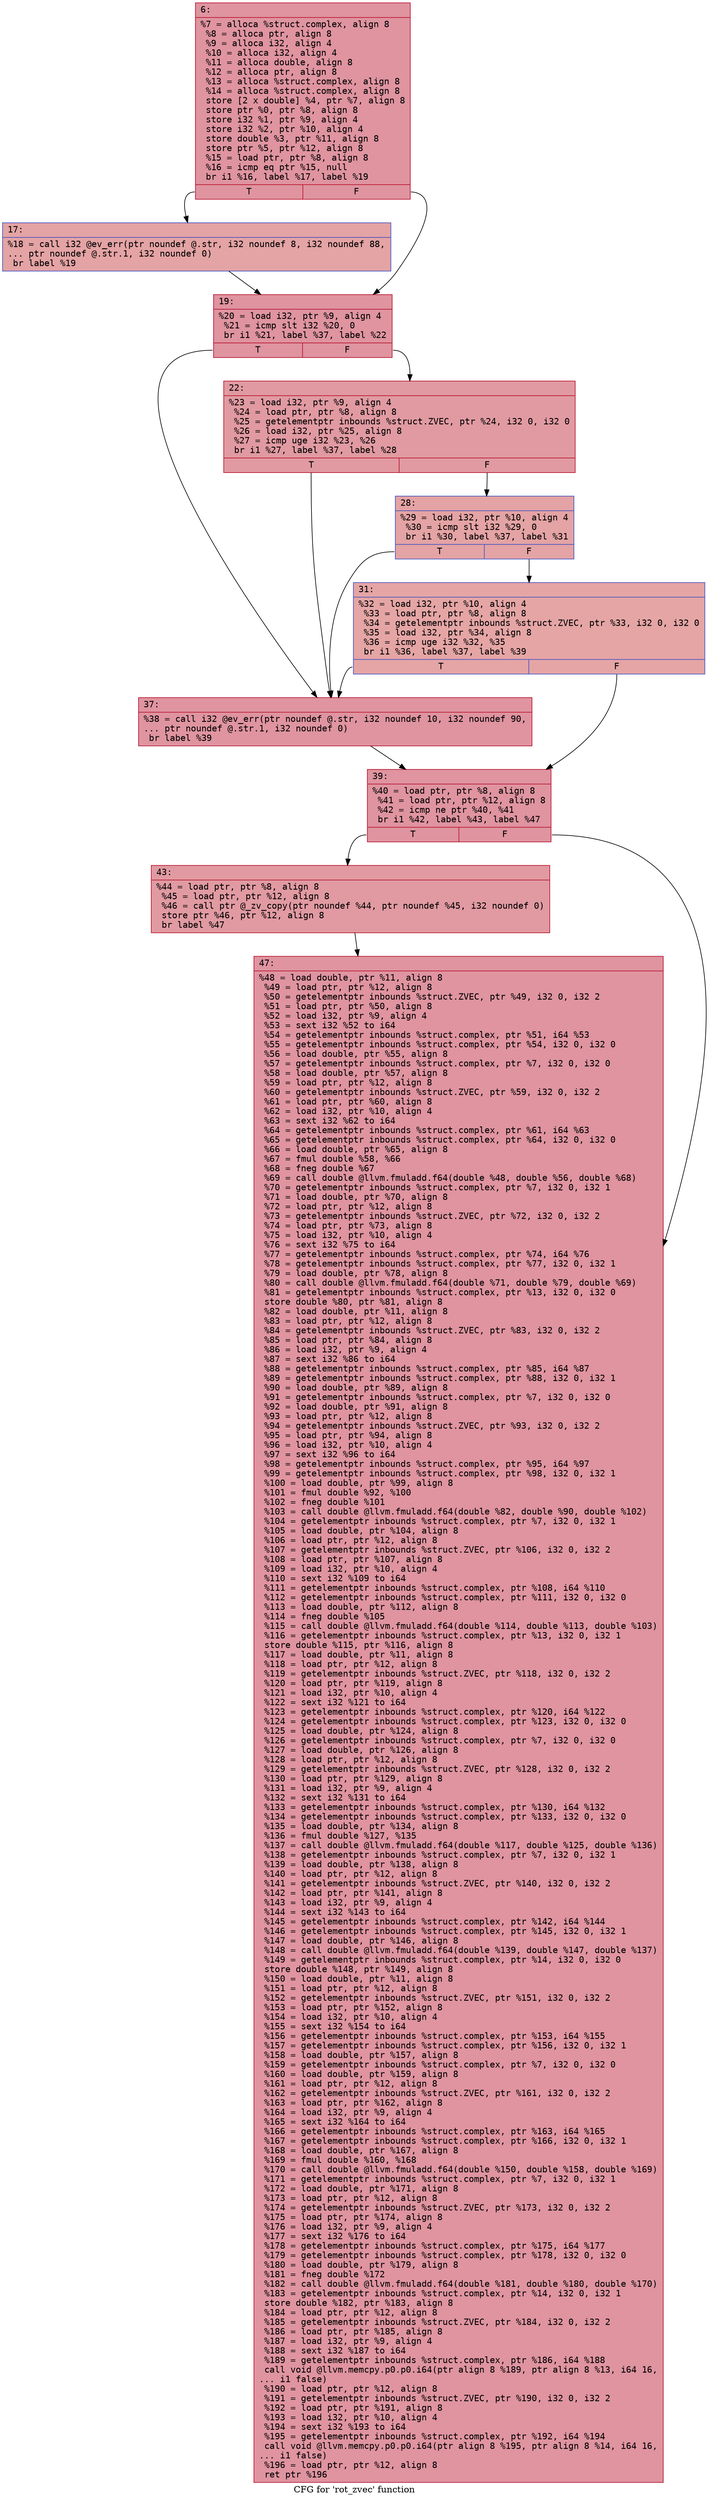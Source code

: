digraph "CFG for 'rot_zvec' function" {
	label="CFG for 'rot_zvec' function";

	Node0x60000012e120 [shape=record,color="#b70d28ff", style=filled, fillcolor="#b70d2870" fontname="Courier",label="{6:\l|  %7 = alloca %struct.complex, align 8\l  %8 = alloca ptr, align 8\l  %9 = alloca i32, align 4\l  %10 = alloca i32, align 4\l  %11 = alloca double, align 8\l  %12 = alloca ptr, align 8\l  %13 = alloca %struct.complex, align 8\l  %14 = alloca %struct.complex, align 8\l  store [2 x double] %4, ptr %7, align 8\l  store ptr %0, ptr %8, align 8\l  store i32 %1, ptr %9, align 4\l  store i32 %2, ptr %10, align 4\l  store double %3, ptr %11, align 8\l  store ptr %5, ptr %12, align 8\l  %15 = load ptr, ptr %8, align 8\l  %16 = icmp eq ptr %15, null\l  br i1 %16, label %17, label %19\l|{<s0>T|<s1>F}}"];
	Node0x60000012e120:s0 -> Node0x60000012e170[tooltip="6 -> 17\nProbability 37.50%" ];
	Node0x60000012e120:s1 -> Node0x60000012e1c0[tooltip="6 -> 19\nProbability 62.50%" ];
	Node0x60000012e170 [shape=record,color="#3d50c3ff", style=filled, fillcolor="#c32e3170" fontname="Courier",label="{17:\l|  %18 = call i32 @ev_err(ptr noundef @.str, i32 noundef 8, i32 noundef 88,\l... ptr noundef @.str.1, i32 noundef 0)\l  br label %19\l}"];
	Node0x60000012e170 -> Node0x60000012e1c0[tooltip="17 -> 19\nProbability 100.00%" ];
	Node0x60000012e1c0 [shape=record,color="#b70d28ff", style=filled, fillcolor="#b70d2870" fontname="Courier",label="{19:\l|  %20 = load i32, ptr %9, align 4\l  %21 = icmp slt i32 %20, 0\l  br i1 %21, label %37, label %22\l|{<s0>T|<s1>F}}"];
	Node0x60000012e1c0:s0 -> Node0x60000012e300[tooltip="19 -> 37\nProbability 37.50%" ];
	Node0x60000012e1c0:s1 -> Node0x60000012e210[tooltip="19 -> 22\nProbability 62.50%" ];
	Node0x60000012e210 [shape=record,color="#b70d28ff", style=filled, fillcolor="#bb1b2c70" fontname="Courier",label="{22:\l|  %23 = load i32, ptr %9, align 4\l  %24 = load ptr, ptr %8, align 8\l  %25 = getelementptr inbounds %struct.ZVEC, ptr %24, i32 0, i32 0\l  %26 = load i32, ptr %25, align 8\l  %27 = icmp uge i32 %23, %26\l  br i1 %27, label %37, label %28\l|{<s0>T|<s1>F}}"];
	Node0x60000012e210:s0 -> Node0x60000012e300[tooltip="22 -> 37\nProbability 50.00%" ];
	Node0x60000012e210:s1 -> Node0x60000012e260[tooltip="22 -> 28\nProbability 50.00%" ];
	Node0x60000012e260 [shape=record,color="#3d50c3ff", style=filled, fillcolor="#c32e3170" fontname="Courier",label="{28:\l|  %29 = load i32, ptr %10, align 4\l  %30 = icmp slt i32 %29, 0\l  br i1 %30, label %37, label %31\l|{<s0>T|<s1>F}}"];
	Node0x60000012e260:s0 -> Node0x60000012e300[tooltip="28 -> 37\nProbability 37.50%" ];
	Node0x60000012e260:s1 -> Node0x60000012e2b0[tooltip="28 -> 31\nProbability 62.50%" ];
	Node0x60000012e2b0 [shape=record,color="#3d50c3ff", style=filled, fillcolor="#c5333470" fontname="Courier",label="{31:\l|  %32 = load i32, ptr %10, align 4\l  %33 = load ptr, ptr %8, align 8\l  %34 = getelementptr inbounds %struct.ZVEC, ptr %33, i32 0, i32 0\l  %35 = load i32, ptr %34, align 8\l  %36 = icmp uge i32 %32, %35\l  br i1 %36, label %37, label %39\l|{<s0>T|<s1>F}}"];
	Node0x60000012e2b0:s0 -> Node0x60000012e300[tooltip="31 -> 37\nProbability 50.00%" ];
	Node0x60000012e2b0:s1 -> Node0x60000012e350[tooltip="31 -> 39\nProbability 50.00%" ];
	Node0x60000012e300 [shape=record,color="#b70d28ff", style=filled, fillcolor="#b70d2870" fontname="Courier",label="{37:\l|  %38 = call i32 @ev_err(ptr noundef @.str, i32 noundef 10, i32 noundef 90,\l... ptr noundef @.str.1, i32 noundef 0)\l  br label %39\l}"];
	Node0x60000012e300 -> Node0x60000012e350[tooltip="37 -> 39\nProbability 100.00%" ];
	Node0x60000012e350 [shape=record,color="#b70d28ff", style=filled, fillcolor="#b70d2870" fontname="Courier",label="{39:\l|  %40 = load ptr, ptr %8, align 8\l  %41 = load ptr, ptr %12, align 8\l  %42 = icmp ne ptr %40, %41\l  br i1 %42, label %43, label %47\l|{<s0>T|<s1>F}}"];
	Node0x60000012e350:s0 -> Node0x60000012e3a0[tooltip="39 -> 43\nProbability 62.50%" ];
	Node0x60000012e350:s1 -> Node0x60000012e3f0[tooltip="39 -> 47\nProbability 37.50%" ];
	Node0x60000012e3a0 [shape=record,color="#b70d28ff", style=filled, fillcolor="#bb1b2c70" fontname="Courier",label="{43:\l|  %44 = load ptr, ptr %8, align 8\l  %45 = load ptr, ptr %12, align 8\l  %46 = call ptr @_zv_copy(ptr noundef %44, ptr noundef %45, i32 noundef 0)\l  store ptr %46, ptr %12, align 8\l  br label %47\l}"];
	Node0x60000012e3a0 -> Node0x60000012e3f0[tooltip="43 -> 47\nProbability 100.00%" ];
	Node0x60000012e3f0 [shape=record,color="#b70d28ff", style=filled, fillcolor="#b70d2870" fontname="Courier",label="{47:\l|  %48 = load double, ptr %11, align 8\l  %49 = load ptr, ptr %12, align 8\l  %50 = getelementptr inbounds %struct.ZVEC, ptr %49, i32 0, i32 2\l  %51 = load ptr, ptr %50, align 8\l  %52 = load i32, ptr %9, align 4\l  %53 = sext i32 %52 to i64\l  %54 = getelementptr inbounds %struct.complex, ptr %51, i64 %53\l  %55 = getelementptr inbounds %struct.complex, ptr %54, i32 0, i32 0\l  %56 = load double, ptr %55, align 8\l  %57 = getelementptr inbounds %struct.complex, ptr %7, i32 0, i32 0\l  %58 = load double, ptr %57, align 8\l  %59 = load ptr, ptr %12, align 8\l  %60 = getelementptr inbounds %struct.ZVEC, ptr %59, i32 0, i32 2\l  %61 = load ptr, ptr %60, align 8\l  %62 = load i32, ptr %10, align 4\l  %63 = sext i32 %62 to i64\l  %64 = getelementptr inbounds %struct.complex, ptr %61, i64 %63\l  %65 = getelementptr inbounds %struct.complex, ptr %64, i32 0, i32 0\l  %66 = load double, ptr %65, align 8\l  %67 = fmul double %58, %66\l  %68 = fneg double %67\l  %69 = call double @llvm.fmuladd.f64(double %48, double %56, double %68)\l  %70 = getelementptr inbounds %struct.complex, ptr %7, i32 0, i32 1\l  %71 = load double, ptr %70, align 8\l  %72 = load ptr, ptr %12, align 8\l  %73 = getelementptr inbounds %struct.ZVEC, ptr %72, i32 0, i32 2\l  %74 = load ptr, ptr %73, align 8\l  %75 = load i32, ptr %10, align 4\l  %76 = sext i32 %75 to i64\l  %77 = getelementptr inbounds %struct.complex, ptr %74, i64 %76\l  %78 = getelementptr inbounds %struct.complex, ptr %77, i32 0, i32 1\l  %79 = load double, ptr %78, align 8\l  %80 = call double @llvm.fmuladd.f64(double %71, double %79, double %69)\l  %81 = getelementptr inbounds %struct.complex, ptr %13, i32 0, i32 0\l  store double %80, ptr %81, align 8\l  %82 = load double, ptr %11, align 8\l  %83 = load ptr, ptr %12, align 8\l  %84 = getelementptr inbounds %struct.ZVEC, ptr %83, i32 0, i32 2\l  %85 = load ptr, ptr %84, align 8\l  %86 = load i32, ptr %9, align 4\l  %87 = sext i32 %86 to i64\l  %88 = getelementptr inbounds %struct.complex, ptr %85, i64 %87\l  %89 = getelementptr inbounds %struct.complex, ptr %88, i32 0, i32 1\l  %90 = load double, ptr %89, align 8\l  %91 = getelementptr inbounds %struct.complex, ptr %7, i32 0, i32 0\l  %92 = load double, ptr %91, align 8\l  %93 = load ptr, ptr %12, align 8\l  %94 = getelementptr inbounds %struct.ZVEC, ptr %93, i32 0, i32 2\l  %95 = load ptr, ptr %94, align 8\l  %96 = load i32, ptr %10, align 4\l  %97 = sext i32 %96 to i64\l  %98 = getelementptr inbounds %struct.complex, ptr %95, i64 %97\l  %99 = getelementptr inbounds %struct.complex, ptr %98, i32 0, i32 1\l  %100 = load double, ptr %99, align 8\l  %101 = fmul double %92, %100\l  %102 = fneg double %101\l  %103 = call double @llvm.fmuladd.f64(double %82, double %90, double %102)\l  %104 = getelementptr inbounds %struct.complex, ptr %7, i32 0, i32 1\l  %105 = load double, ptr %104, align 8\l  %106 = load ptr, ptr %12, align 8\l  %107 = getelementptr inbounds %struct.ZVEC, ptr %106, i32 0, i32 2\l  %108 = load ptr, ptr %107, align 8\l  %109 = load i32, ptr %10, align 4\l  %110 = sext i32 %109 to i64\l  %111 = getelementptr inbounds %struct.complex, ptr %108, i64 %110\l  %112 = getelementptr inbounds %struct.complex, ptr %111, i32 0, i32 0\l  %113 = load double, ptr %112, align 8\l  %114 = fneg double %105\l  %115 = call double @llvm.fmuladd.f64(double %114, double %113, double %103)\l  %116 = getelementptr inbounds %struct.complex, ptr %13, i32 0, i32 1\l  store double %115, ptr %116, align 8\l  %117 = load double, ptr %11, align 8\l  %118 = load ptr, ptr %12, align 8\l  %119 = getelementptr inbounds %struct.ZVEC, ptr %118, i32 0, i32 2\l  %120 = load ptr, ptr %119, align 8\l  %121 = load i32, ptr %10, align 4\l  %122 = sext i32 %121 to i64\l  %123 = getelementptr inbounds %struct.complex, ptr %120, i64 %122\l  %124 = getelementptr inbounds %struct.complex, ptr %123, i32 0, i32 0\l  %125 = load double, ptr %124, align 8\l  %126 = getelementptr inbounds %struct.complex, ptr %7, i32 0, i32 0\l  %127 = load double, ptr %126, align 8\l  %128 = load ptr, ptr %12, align 8\l  %129 = getelementptr inbounds %struct.ZVEC, ptr %128, i32 0, i32 2\l  %130 = load ptr, ptr %129, align 8\l  %131 = load i32, ptr %9, align 4\l  %132 = sext i32 %131 to i64\l  %133 = getelementptr inbounds %struct.complex, ptr %130, i64 %132\l  %134 = getelementptr inbounds %struct.complex, ptr %133, i32 0, i32 0\l  %135 = load double, ptr %134, align 8\l  %136 = fmul double %127, %135\l  %137 = call double @llvm.fmuladd.f64(double %117, double %125, double %136)\l  %138 = getelementptr inbounds %struct.complex, ptr %7, i32 0, i32 1\l  %139 = load double, ptr %138, align 8\l  %140 = load ptr, ptr %12, align 8\l  %141 = getelementptr inbounds %struct.ZVEC, ptr %140, i32 0, i32 2\l  %142 = load ptr, ptr %141, align 8\l  %143 = load i32, ptr %9, align 4\l  %144 = sext i32 %143 to i64\l  %145 = getelementptr inbounds %struct.complex, ptr %142, i64 %144\l  %146 = getelementptr inbounds %struct.complex, ptr %145, i32 0, i32 1\l  %147 = load double, ptr %146, align 8\l  %148 = call double @llvm.fmuladd.f64(double %139, double %147, double %137)\l  %149 = getelementptr inbounds %struct.complex, ptr %14, i32 0, i32 0\l  store double %148, ptr %149, align 8\l  %150 = load double, ptr %11, align 8\l  %151 = load ptr, ptr %12, align 8\l  %152 = getelementptr inbounds %struct.ZVEC, ptr %151, i32 0, i32 2\l  %153 = load ptr, ptr %152, align 8\l  %154 = load i32, ptr %10, align 4\l  %155 = sext i32 %154 to i64\l  %156 = getelementptr inbounds %struct.complex, ptr %153, i64 %155\l  %157 = getelementptr inbounds %struct.complex, ptr %156, i32 0, i32 1\l  %158 = load double, ptr %157, align 8\l  %159 = getelementptr inbounds %struct.complex, ptr %7, i32 0, i32 0\l  %160 = load double, ptr %159, align 8\l  %161 = load ptr, ptr %12, align 8\l  %162 = getelementptr inbounds %struct.ZVEC, ptr %161, i32 0, i32 2\l  %163 = load ptr, ptr %162, align 8\l  %164 = load i32, ptr %9, align 4\l  %165 = sext i32 %164 to i64\l  %166 = getelementptr inbounds %struct.complex, ptr %163, i64 %165\l  %167 = getelementptr inbounds %struct.complex, ptr %166, i32 0, i32 1\l  %168 = load double, ptr %167, align 8\l  %169 = fmul double %160, %168\l  %170 = call double @llvm.fmuladd.f64(double %150, double %158, double %169)\l  %171 = getelementptr inbounds %struct.complex, ptr %7, i32 0, i32 1\l  %172 = load double, ptr %171, align 8\l  %173 = load ptr, ptr %12, align 8\l  %174 = getelementptr inbounds %struct.ZVEC, ptr %173, i32 0, i32 2\l  %175 = load ptr, ptr %174, align 8\l  %176 = load i32, ptr %9, align 4\l  %177 = sext i32 %176 to i64\l  %178 = getelementptr inbounds %struct.complex, ptr %175, i64 %177\l  %179 = getelementptr inbounds %struct.complex, ptr %178, i32 0, i32 0\l  %180 = load double, ptr %179, align 8\l  %181 = fneg double %172\l  %182 = call double @llvm.fmuladd.f64(double %181, double %180, double %170)\l  %183 = getelementptr inbounds %struct.complex, ptr %14, i32 0, i32 1\l  store double %182, ptr %183, align 8\l  %184 = load ptr, ptr %12, align 8\l  %185 = getelementptr inbounds %struct.ZVEC, ptr %184, i32 0, i32 2\l  %186 = load ptr, ptr %185, align 8\l  %187 = load i32, ptr %9, align 4\l  %188 = sext i32 %187 to i64\l  %189 = getelementptr inbounds %struct.complex, ptr %186, i64 %188\l  call void @llvm.memcpy.p0.p0.i64(ptr align 8 %189, ptr align 8 %13, i64 16,\l... i1 false)\l  %190 = load ptr, ptr %12, align 8\l  %191 = getelementptr inbounds %struct.ZVEC, ptr %190, i32 0, i32 2\l  %192 = load ptr, ptr %191, align 8\l  %193 = load i32, ptr %10, align 4\l  %194 = sext i32 %193 to i64\l  %195 = getelementptr inbounds %struct.complex, ptr %192, i64 %194\l  call void @llvm.memcpy.p0.p0.i64(ptr align 8 %195, ptr align 8 %14, i64 16,\l... i1 false)\l  %196 = load ptr, ptr %12, align 8\l  ret ptr %196\l}"];
}
